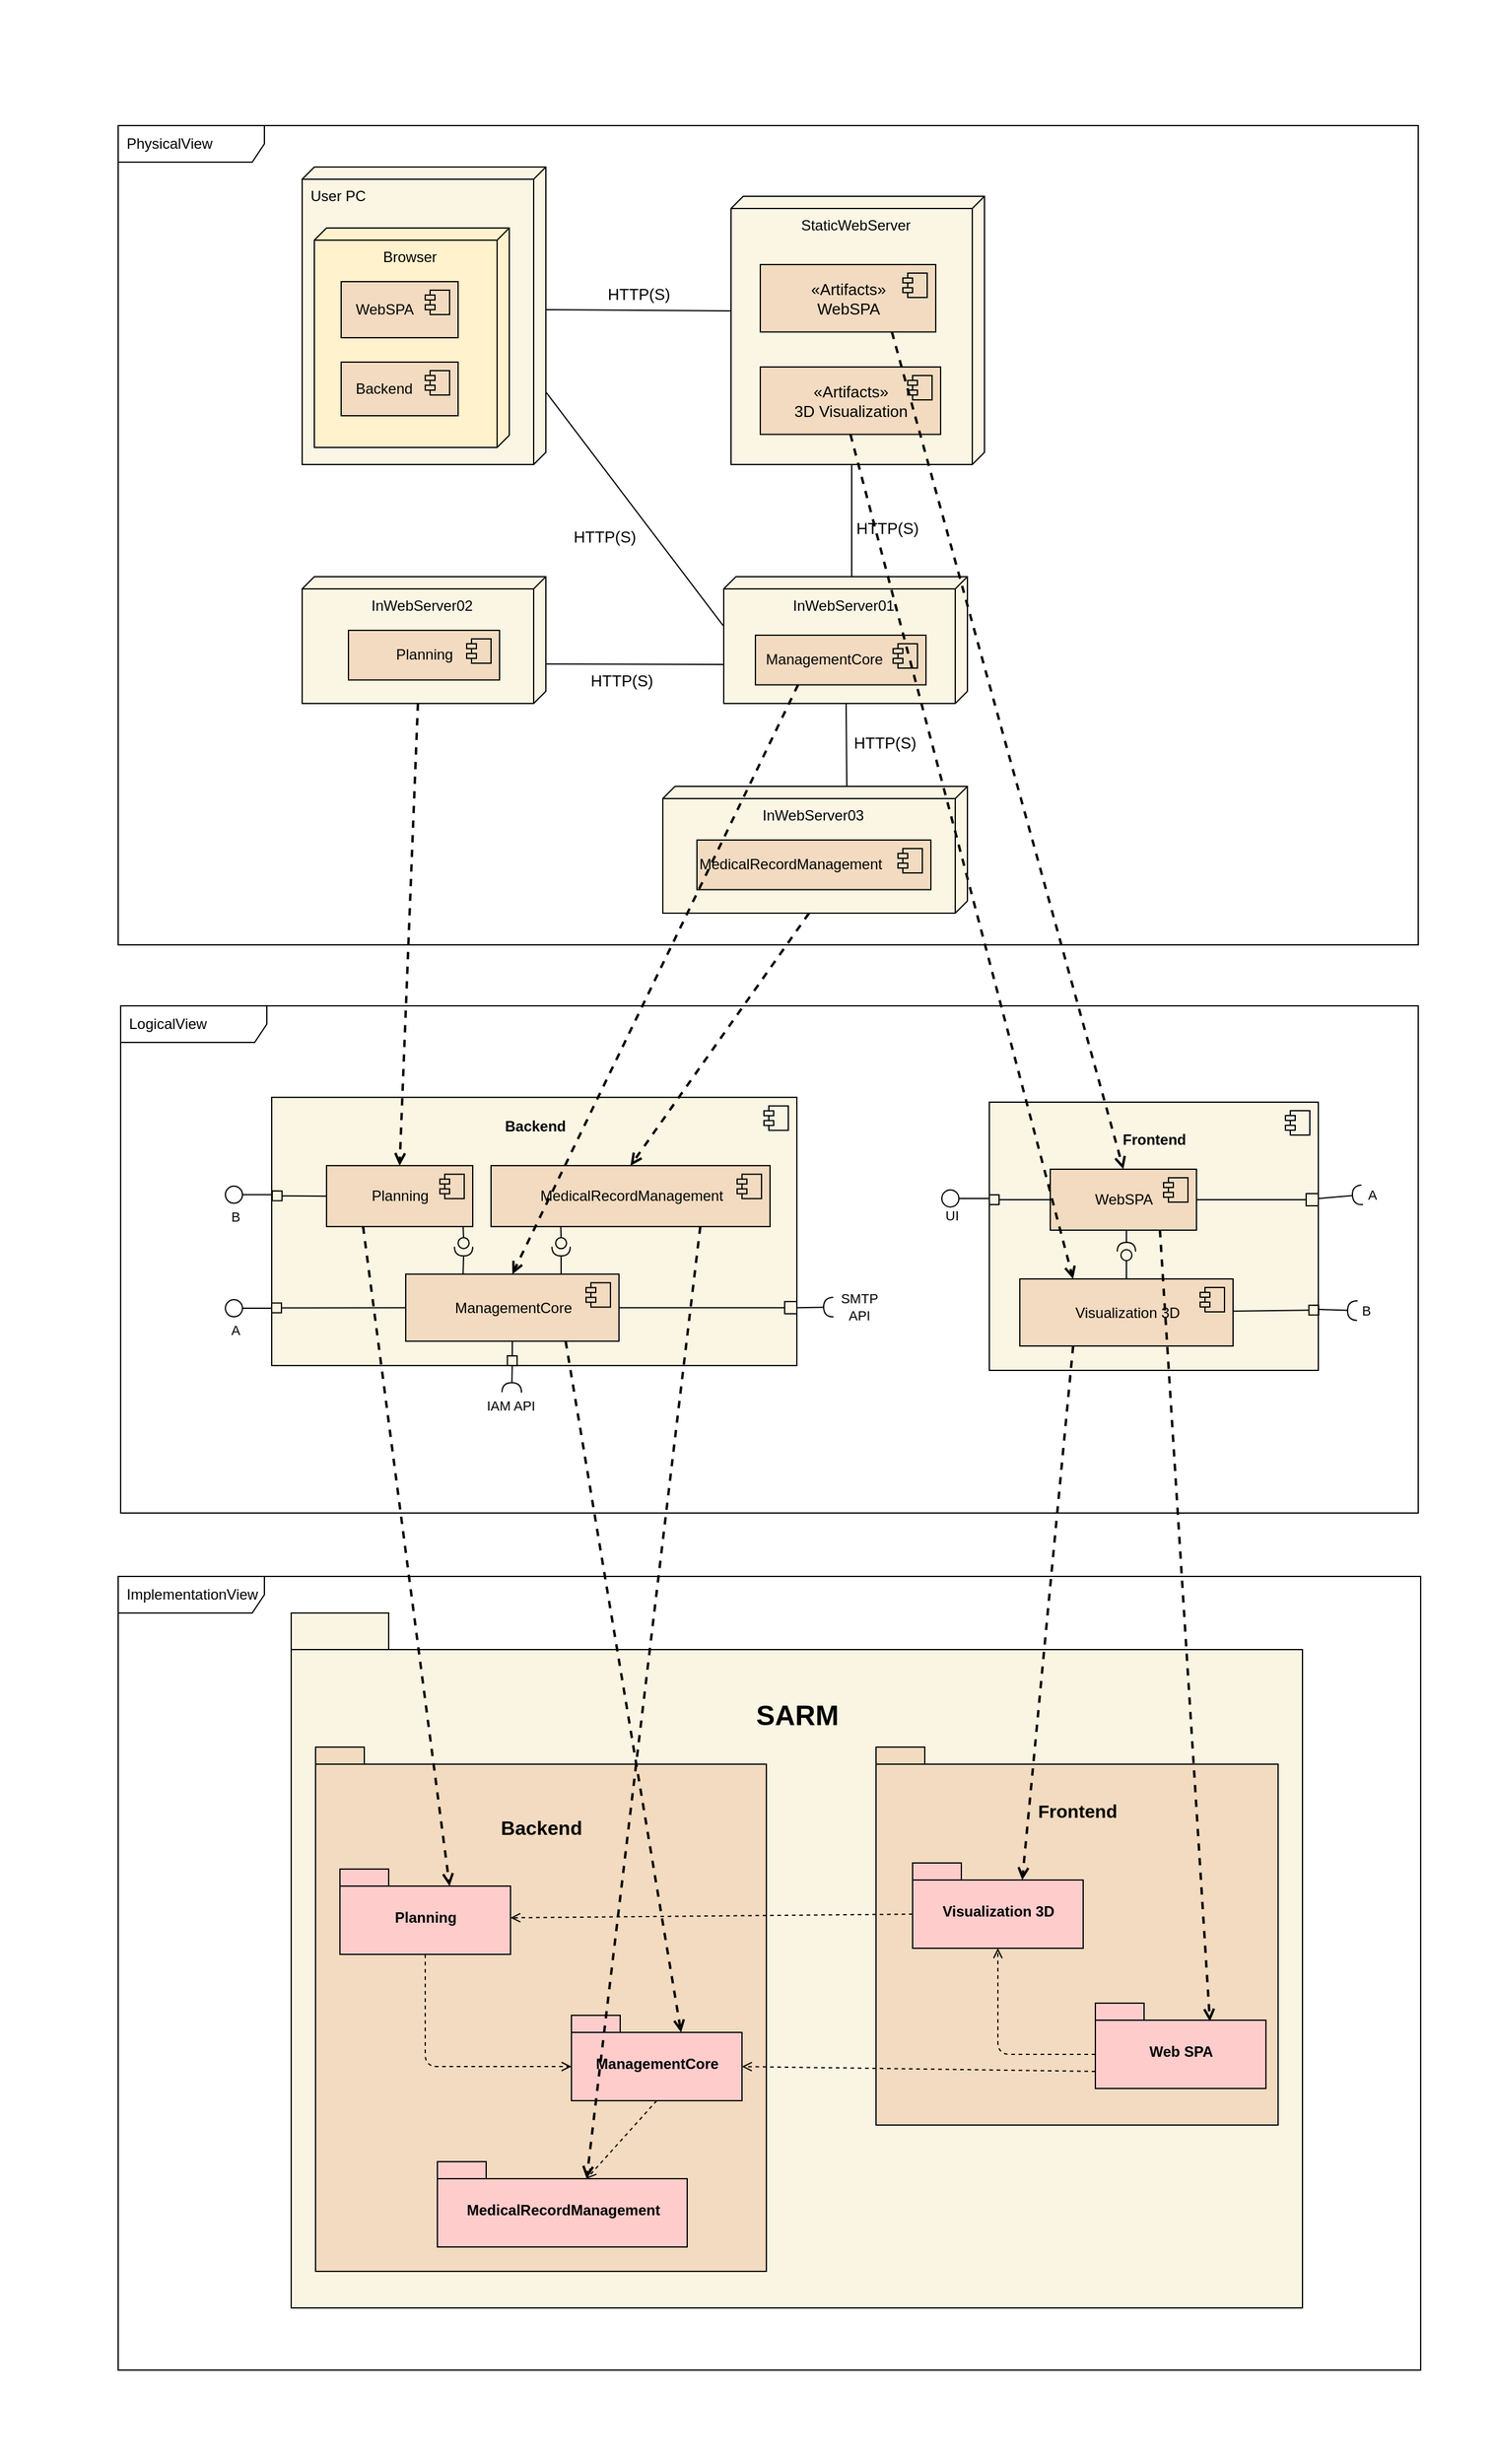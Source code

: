 <mxfile>
    <diagram id="2KhIsbDiPvBkP_OM17Oy" name="Page-1">
        <mxGraphModel dx="2930" dy="2095" grid="0" gridSize="4" guides="1" tooltips="1" connect="1" arrows="1" fold="1" page="0" pageScale="1" pageWidth="850" pageHeight="1100" background="#ffffff" math="0" shadow="0">
            <root>
                <mxCell id="0"/>
                <mxCell id="1" parent="0"/>
                <mxCell id="398" value="ImplementationView" style="shape=umlFrame;whiteSpace=wrap;html=1;width=120;height=30;boundedLbl=1;verticalAlign=middle;align=left;spacingLeft=5;fillColor=none;gradientColor=none;swimlaneFillColor=none;strokeColor=#000000;fontColor=#000000;labelBorderColor=none;" vertex="1" parent="1">
                    <mxGeometry x="1262" y="1487" width="1069" height="651" as="geometry"/>
                </mxCell>
                <mxCell id="311" value="PhysicalView" style="shape=umlFrame;whiteSpace=wrap;html=1;width=120;height=30;boundedLbl=1;verticalAlign=middle;align=left;spacingLeft=5;fillColor=none;gradientColor=none;swimlaneFillColor=none;strokeColor=#000000;fontColor=#000000;labelBorderColor=none;" vertex="1" parent="1">
                    <mxGeometry x="1262" y="297" width="1067" height="672" as="geometry"/>
                </mxCell>
                <mxCell id="168" value="" style="whiteSpace=wrap;html=1;labelBackgroundColor=none;labelBorderColor=default;strokeColor=none;fontColor=#000000;fillColor=none;" parent="1" vertex="1">
                    <mxGeometry x="1165" y="194" width="1226" height="2020" as="geometry"/>
                </mxCell>
                <mxCell id="312" value="LogicalView" style="shape=umlFrame;whiteSpace=wrap;html=1;width=120;height=30;boundedLbl=1;verticalAlign=middle;align=left;spacingLeft=5;fillColor=none;gradientColor=none;swimlaneFillColor=none;strokeColor=#000000;fontColor=#000000;labelBorderColor=none;" vertex="1" parent="1">
                    <mxGeometry x="1264" y="1019" width="1065" height="416" as="geometry"/>
                </mxCell>
                <mxCell id="282" style="edgeStyle=none;html=1;exitX=0.753;exitY=0.003;exitDx=0;exitDy=0;exitPerimeter=0;entryX=0.387;entryY=1.002;entryDx=0;entryDy=0;entryPerimeter=0;fontSize=13;fontColor=#000000;endArrow=none;endFill=0;strokeColor=#000000;" edge="1" parent="1" source="285" target="294">
                    <mxGeometry relative="1" as="geometry"/>
                </mxCell>
                <mxCell id="283" value="HTTP(S)" style="edgeLabel;html=1;align=center;verticalAlign=middle;resizable=0;points=[];fontSize=13;fontColor=#000000;labelBackgroundColor=none;rotation=0;" vertex="1" connectable="0" parent="282">
                    <mxGeometry x="0.117" relative="1" as="geometry">
                        <mxPoint x="-33" y="12" as="offset"/>
                    </mxGeometry>
                </mxCell>
                <mxCell id="284" value="HTTP(S)" style="edgeStyle=none;html=1;exitX=0;exitY=0;exitDx=117;exitDy=0;exitPerimeter=0;entryX=0.427;entryY=1.003;entryDx=0;entryDy=0;entryPerimeter=0;strokeColor=#000000;fontSize=13;fontColor=#000000;endArrow=none;endFill=0;labelBackgroundColor=none;" edge="1" parent="1" source="285" target="302">
                    <mxGeometry x="0.003" y="13" relative="1" as="geometry">
                        <mxPoint as="offset"/>
                    </mxGeometry>
                </mxCell>
                <mxCell id="285" value="User PC" style="verticalAlign=top;align=left;shape=cube;size=10;direction=south;fontStyle=0;html=1;boundedLbl=1;spacingLeft=5;fillColor=#FBF6E4;strokeColor=#000000;fontColor=#000000;" vertex="1" parent="1">
                    <mxGeometry x="1413" y="331" width="200" height="244" as="geometry"/>
                </mxCell>
                <mxCell id="286" value="Browser" style="verticalAlign=top;align=center;shape=cube;size=10;direction=south;html=1;boundedLbl=1;spacingLeft=5;fontColor=#000000;fillColor=#FFF2CC;strokeColor=#000000;" vertex="1" parent="285">
                    <mxGeometry width="160" height="180" relative="1" as="geometry">
                        <mxPoint x="10" y="50" as="offset"/>
                    </mxGeometry>
                </mxCell>
                <mxCell id="287" value="&amp;nbsp; &amp;nbsp;WebSPA" style="html=1;dropTarget=0;fillColor=#f2dbc0;strokeColor=#000000;fontColor=#000000;verticalAlign=middle;align=left;" vertex="1" parent="285">
                    <mxGeometry x="32" y="94" width="96" height="46" as="geometry"/>
                </mxCell>
                <mxCell id="288" value="" style="shape=module;jettyWidth=8;jettyHeight=4;fillColor=#f2dbc0;strokeColor=#000000;" vertex="1" parent="287">
                    <mxGeometry x="1" width="20" height="20" relative="1" as="geometry">
                        <mxPoint x="-27" y="7" as="offset"/>
                    </mxGeometry>
                </mxCell>
                <mxCell id="289" value="&amp;nbsp; &amp;nbsp;Backend" style="html=1;dropTarget=0;fillColor=#f2dbc0;strokeColor=#000000;fontColor=#000000;verticalAlign=middle;align=left;" vertex="1" parent="285">
                    <mxGeometry x="32" y="160" width="96" height="44" as="geometry"/>
                </mxCell>
                <mxCell id="290" value="" style="shape=module;jettyWidth=8;jettyHeight=4;fillColor=#f2dbc0;strokeColor=#000000;" vertex="1" parent="289">
                    <mxGeometry x="1" width="20" height="20" relative="1" as="geometry">
                        <mxPoint x="-27" y="7" as="offset"/>
                    </mxGeometry>
                </mxCell>
                <mxCell id="291" style="edgeStyle=none;html=1;exitX=0.692;exitY=0.999;exitDx=0;exitDy=0;exitPerimeter=0;entryX=0.689;entryY=0.003;entryDx=0;entryDy=0;entryPerimeter=0;labelBackgroundColor=none;strokeColor=#000000;fontSize=13;fontColor=#000000;endArrow=none;endFill=0;" edge="1" parent="1" source="294" target="297">
                    <mxGeometry relative="1" as="geometry"/>
                </mxCell>
                <mxCell id="292" value="HTTP(S)" style="edgeLabel;html=1;align=center;verticalAlign=middle;resizable=0;points=[];fontSize=13;fontColor=#000000;labelBackgroundColor=none;" vertex="1" connectable="0" parent="291">
                    <mxGeometry x="0.229" y="-2" relative="1" as="geometry">
                        <mxPoint x="6" y="15" as="offset"/>
                    </mxGeometry>
                </mxCell>
                <mxCell id="293" style="edgeStyle=none;html=1;strokeColor=#000000;endArrow=none;endFill=0;entryX=-0.002;entryY=0.396;entryDx=0;entryDy=0;entryPerimeter=0;" edge="1" parent="1" source="294" target="307">
                    <mxGeometry relative="1" as="geometry">
                        <mxPoint x="1859" y="835" as="targetPoint"/>
                    </mxGeometry>
                </mxCell>
                <mxCell id="294" value="InWebServer01" style="verticalAlign=top;align=center;shape=cube;size=10;direction=south;fontStyle=0;html=1;boundedLbl=1;spacingLeft=5;fillColor=#FBF6E4;strokeColor=#000000;fontColor=#000000;" vertex="1" parent="1">
                    <mxGeometry x="1759" y="667" width="200" height="104" as="geometry"/>
                </mxCell>
                <mxCell id="295" value="&amp;nbsp; ManagementCore" style="html=1;dropTarget=0;fillColor=#f2dbc0;strokeColor=#000000;fontColor=#000000;verticalAlign=middle;align=left;" vertex="1" parent="1">
                    <mxGeometry x="1785" y="715.003" width="140" height="40.721" as="geometry"/>
                </mxCell>
                <mxCell id="296" value="" style="shape=module;jettyWidth=8;jettyHeight=4;fillColor=#f2dbc0;strokeColor=#000000;" vertex="1" parent="295">
                    <mxGeometry x="1" width="20" height="20" relative="1" as="geometry">
                        <mxPoint x="-27" y="7" as="offset"/>
                    </mxGeometry>
                </mxCell>
                <mxCell id="297" value="InWebServer02" style="verticalAlign=top;align=center;shape=cube;size=10;direction=south;fontStyle=0;html=1;boundedLbl=1;spacingLeft=5;fillColor=#FBF6E4;strokeColor=#000000;fontColor=#000000;" vertex="1" parent="1">
                    <mxGeometry x="1413" y="667" width="200" height="104" as="geometry"/>
                </mxCell>
                <mxCell id="298" value="Planning" style="html=1;dropTarget=0;fillColor=#f2dbc0;strokeColor=#000000;fontColor=#000000;verticalAlign=middle;align=center;" vertex="1" parent="1">
                    <mxGeometry x="1451" y="711" width="124" height="40.72" as="geometry"/>
                </mxCell>
                <mxCell id="299" value="" style="shape=module;jettyWidth=8;jettyHeight=4;fillColor=#f2dbc0;strokeColor=#000000;" vertex="1" parent="298">
                    <mxGeometry x="1" width="20" height="20" relative="1" as="geometry">
                        <mxPoint x="-27" y="7" as="offset"/>
                    </mxGeometry>
                </mxCell>
                <mxCell id="300" style="edgeStyle=none;html=1;exitX=0;exitY=0;exitDx=220;exitDy=109.0;exitPerimeter=0;entryX=0;entryY=0;entryDx=0;entryDy=95;entryPerimeter=0;labelBackgroundColor=none;strokeColor=#000000;fontSize=13;fontColor=#000000;endArrow=none;endFill=0;" edge="1" parent="1" source="302" target="294">
                    <mxGeometry relative="1" as="geometry"/>
                </mxCell>
                <mxCell id="301" value="HTTP(S)" style="edgeLabel;html=1;align=center;verticalAlign=middle;resizable=0;points=[];fontSize=13;fontColor=#000000;labelBackgroundColor=none;" vertex="1" connectable="0" parent="300">
                    <mxGeometry x="0.274" relative="1" as="geometry">
                        <mxPoint x="29" y="-7" as="offset"/>
                    </mxGeometry>
                </mxCell>
                <mxCell id="302" value="StaticWebServer" style="verticalAlign=top;align=center;shape=cube;size=10;direction=south;fontStyle=0;html=1;boundedLbl=1;spacingLeft=5;fillColor=#FBF6E4;strokeColor=#000000;fontColor=#000000;" vertex="1" parent="1">
                    <mxGeometry x="1765" y="355" width="208" height="220" as="geometry"/>
                </mxCell>
                <mxCell id="303" value="«Artifacts»&lt;br style=&quot;font-size: 13px;&quot;&gt;&lt;div style=&quot;font-size: 13px;&quot;&gt;&lt;span style=&quot;background-color: initial; font-size: 13px;&quot;&gt;WebSPA&lt;/span&gt;&lt;/div&gt;" style="html=1;dropTarget=0;fillColor=#f2dbc0;strokeColor=#000000;fontColor=#000000;verticalAlign=middle;align=center;fontSize=13;" vertex="1" parent="1">
                    <mxGeometry x="1789" y="411" width="144" height="55.28" as="geometry"/>
                </mxCell>
                <mxCell id="304" value="" style="shape=module;jettyWidth=8;jettyHeight=4;fillColor=#f2dbc0;strokeColor=#000000;" vertex="1" parent="303">
                    <mxGeometry x="1" width="20" height="20" relative="1" as="geometry">
                        <mxPoint x="-27" y="7" as="offset"/>
                    </mxGeometry>
                </mxCell>
                <mxCell id="305" value="«Artifacts»&lt;br style=&quot;font-size: 13px;&quot;&gt;&lt;div style=&quot;font-size: 13px;&quot;&gt;3D Visualization&lt;/div&gt;" style="html=1;dropTarget=0;fillColor=#f2dbc0;strokeColor=#000000;fontColor=#000000;verticalAlign=middle;align=center;fontSize=13;" vertex="1" parent="1">
                    <mxGeometry x="1789" y="495" width="148" height="55.28" as="geometry"/>
                </mxCell>
                <mxCell id="306" value="" style="shape=module;jettyWidth=8;jettyHeight=4;fillColor=#f2dbc0;strokeColor=#000000;" vertex="1" parent="305">
                    <mxGeometry x="1" width="20" height="20" relative="1" as="geometry">
                        <mxPoint x="-27" y="7" as="offset"/>
                    </mxGeometry>
                </mxCell>
                <mxCell id="307" value="InWebServer03&lt;br&gt;" style="verticalAlign=top;align=center;shape=cube;size=10;direction=south;fontStyle=0;html=1;boundedLbl=1;spacingLeft=5;fillColor=#FBF6E4;strokeColor=#000000;fontColor=#000000;" vertex="1" parent="1">
                    <mxGeometry x="1709" y="839" width="250" height="104" as="geometry"/>
                </mxCell>
                <mxCell id="308" value="MedicalRecordManagement" style="html=1;dropTarget=0;fillColor=#f2dbc0;strokeColor=#000000;fontColor=#000000;verticalAlign=middle;align=left;" vertex="1" parent="1">
                    <mxGeometry x="1737" y="883" width="192" height="40.72" as="geometry"/>
                </mxCell>
                <mxCell id="309" value="" style="shape=module;jettyWidth=8;jettyHeight=4;fillColor=#f2dbc0;strokeColor=#000000;" vertex="1" parent="308">
                    <mxGeometry x="1" width="20" height="20" relative="1" as="geometry">
                        <mxPoint x="-27" y="7" as="offset"/>
                    </mxGeometry>
                </mxCell>
                <mxCell id="310" value="HTTP(S)" style="edgeLabel;html=1;align=center;verticalAlign=middle;resizable=0;points=[];fontSize=13;fontColor=#000000;labelBackgroundColor=none;" vertex="1" connectable="0" parent="1">
                    <mxGeometry x="1709.004" y="755.727" as="geometry">
                        <mxPoint x="182" y="47" as="offset"/>
                    </mxGeometry>
                </mxCell>
                <mxCell id="335" style="edgeStyle=none;html=1;strokeColor=#000000;fontColor=#000000;endArrow=circle;endFill=0;" edge="1" parent="1">
                    <mxGeometry relative="1" as="geometry">
                        <mxPoint x="1937" y="1177" as="targetPoint"/>
                        <mxPoint x="1977" y="1177" as="sourcePoint"/>
                    </mxGeometry>
                </mxCell>
                <mxCell id="336" value="UI" style="edgeLabel;html=1;align=center;verticalAlign=middle;resizable=0;points=[];fontColor=#000000;labelBackgroundColor=none;" vertex="1" connectable="0" parent="335">
                    <mxGeometry x="0.414" y="-5" relative="1" as="geometry">
                        <mxPoint x="-3" y="19" as="offset"/>
                    </mxGeometry>
                </mxCell>
                <mxCell id="337" style="edgeStyle=none;html=1;strokeColor=#000000;fontColor=#000000;endArrow=halfCircle;endFill=0;exitX=1.038;exitY=0.404;exitDx=0;exitDy=0;exitPerimeter=0;" edge="1" parent="1" source="354">
                    <mxGeometry relative="1" as="geometry">
                        <mxPoint x="2283" y="1174" as="targetPoint"/>
                        <mxPoint x="2249" y="1217" as="sourcePoint"/>
                    </mxGeometry>
                </mxCell>
                <mxCell id="338" value="A" style="edgeLabel;html=1;align=center;verticalAlign=middle;resizable=0;points=[];fontColor=#000000;labelBackgroundColor=none;" vertex="1" connectable="0" parent="337">
                    <mxGeometry x="0.866" y="7" relative="1" as="geometry">
                        <mxPoint x="11" y="7" as="offset"/>
                    </mxGeometry>
                </mxCell>
                <mxCell id="339" style="edgeStyle=none;html=1;exitX=0.5;exitY=1;exitDx=0;exitDy=0;entryX=0.5;entryY=1;entryDx=0;entryDy=0;strokeColor=#000000;endArrow=box;endFill=0;" edge="1" parent="1" source="342" target="346">
                    <mxGeometry relative="1" as="geometry"/>
                </mxCell>
                <mxCell id="340" style="edgeStyle=none;html=1;strokeColor=#000000;endArrow=halfCircle;endFill=0;" edge="1" parent="1">
                    <mxGeometry relative="1" as="geometry">
                        <mxPoint x="2247" y="1268" as="sourcePoint"/>
                        <mxPoint x="2279" y="1269" as="targetPoint"/>
                    </mxGeometry>
                </mxCell>
                <mxCell id="341" value="B" style="edgeLabel;html=1;align=center;verticalAlign=middle;resizable=0;points=[];labelBackgroundColor=none;fontColor=#000000;" vertex="1" connectable="0" parent="340">
                    <mxGeometry x="0.398" y="2" relative="1" as="geometry">
                        <mxPoint x="16" y="2" as="offset"/>
                    </mxGeometry>
                </mxCell>
                <mxCell id="342" value="&lt;br&gt;&lt;b&gt;Frontend&lt;br&gt;&lt;br&gt;&lt;br&gt;&lt;br&gt;&lt;br&gt;&lt;br&gt;&lt;br&gt;&lt;br&gt;&lt;br&gt;&lt;br&gt;&lt;br&gt;&lt;br&gt;&lt;br&gt;&lt;/b&gt;" style="html=1;dropTarget=0;fillColor=#fbf6e4;strokeColor=#000000;fontColor=#000000;" vertex="1" parent="1">
                    <mxGeometry x="1977" y="1098" width="270" height="220" as="geometry"/>
                </mxCell>
                <mxCell id="343" value="" style="shape=module;jettyWidth=8;jettyHeight=4;fillColor=#fbf6e4;strokeColor=#000000;" vertex="1" parent="342">
                    <mxGeometry x="1" width="20" height="20" relative="1" as="geometry">
                        <mxPoint x="-27" y="7" as="offset"/>
                    </mxGeometry>
                </mxCell>
                <mxCell id="344" style="edgeStyle=none;html=1;exitX=0;exitY=0.5;exitDx=0;exitDy=0;strokeColor=#000000;endArrow=box;endFill=0;" edge="1" parent="1" source="349">
                    <mxGeometry relative="1" as="geometry">
                        <mxPoint x="1977" y="1178" as="targetPoint"/>
                    </mxGeometry>
                </mxCell>
                <mxCell id="345" style="edgeStyle=none;html=1;entryX=1.001;entryY=0.775;entryDx=0;entryDy=0;entryPerimeter=0;endArrow=box;endFill=0;strokeColor=#000000;" edge="1" parent="1" source="346" target="342">
                    <mxGeometry relative="1" as="geometry"/>
                </mxCell>
                <mxCell id="346" value="Visualization 3D" style="html=1;dropTarget=0;fillColor=#f2dbc0;strokeColor=#000000;fontColor=#000000;" vertex="1" parent="1">
                    <mxGeometry x="2002" y="1243" width="175" height="55" as="geometry"/>
                </mxCell>
                <mxCell id="347" value="" style="shape=module;jettyWidth=8;jettyHeight=4;fillColor=#f2dbc0;strokeColor=#000000;" vertex="1" parent="346">
                    <mxGeometry x="1" width="20" height="20" relative="1" as="geometry">
                        <mxPoint x="-27" y="7" as="offset"/>
                    </mxGeometry>
                </mxCell>
                <mxCell id="348" style="edgeStyle=none;html=1;exitX=1;exitY=0.5;exitDx=0;exitDy=0;entryX=0;entryY=0.5;entryDx=0;entryDy=0;strokeColor=#000000;endArrow=none;endFill=0;" edge="1" parent="1" source="349" target="354">
                    <mxGeometry relative="1" as="geometry">
                        <Array as="points"/>
                    </mxGeometry>
                </mxCell>
                <mxCell id="349" value="WebSPA" style="html=1;dropTarget=0;fillColor=#f2dbc0;strokeColor=#000000;fontColor=#000000;" vertex="1" parent="1">
                    <mxGeometry x="2027" y="1153" width="120" height="50" as="geometry"/>
                </mxCell>
                <mxCell id="350" value="" style="shape=module;jettyWidth=8;jettyHeight=4;fillColor=#f2dbc0;strokeColor=#000000;" vertex="1" parent="349">
                    <mxGeometry x="1" width="20" height="20" relative="1" as="geometry">
                        <mxPoint x="-27" y="7" as="offset"/>
                    </mxGeometry>
                </mxCell>
                <mxCell id="351" style="edgeStyle=none;html=1;exitX=1;exitY=0.5;exitDx=0;exitDy=0;exitPerimeter=0;strokeColor=#000000;endArrow=none;endFill=0;entryX=0.521;entryY=0.998;entryDx=0;entryDy=0;entryPerimeter=0;" edge="1" parent="1" source="353" target="349">
                    <mxGeometry relative="1" as="geometry"/>
                </mxCell>
                <mxCell id="352" style="edgeStyle=none;html=1;exitX=0;exitY=0.5;exitDx=0;exitDy=0;exitPerimeter=0;entryX=0.5;entryY=0;entryDx=0;entryDy=0;strokeColor=#000000;endArrow=none;endFill=0;" edge="1" parent="1" source="353" target="346">
                    <mxGeometry relative="1" as="geometry"/>
                </mxCell>
                <mxCell id="353" value="" style="shape=providedRequiredInterface;html=1;verticalLabelPosition=bottom;sketch=0;fillColor=none;strokeColor=#000000;direction=north;" vertex="1" parent="1">
                    <mxGeometry x="2082" y="1213" width="15" height="15" as="geometry"/>
                </mxCell>
                <mxCell id="354" value="" style="fontStyle=0;labelPosition=right;verticalLabelPosition=middle;align=left;verticalAlign=middle;spacingLeft=2;strokeColor=#000000;fillColor=none;" vertex="1" parent="1">
                    <mxGeometry x="2237" y="1173" width="10" height="10" as="geometry"/>
                </mxCell>
                <mxCell id="357" style="edgeStyle=none;html=1;strokeColor=#000000;fontColor=#000000;endArrow=circle;endFill=0;exitX=0;exitY=0.786;exitDx=0;exitDy=0;exitPerimeter=0;" edge="1" parent="1" source="364">
                    <mxGeometry relative="1" as="geometry">
                        <mxPoint x="1349" y="1267.07" as="targetPoint"/>
                        <mxPoint x="1113" y="1159.07" as="sourcePoint"/>
                    </mxGeometry>
                </mxCell>
                <mxCell id="358" value="A" style="edgeLabel;html=1;align=center;verticalAlign=middle;resizable=0;points=[];fontColor=#000000;labelBackgroundColor=none;" vertex="1" connectable="0" parent="357">
                    <mxGeometry x="0.414" y="-5" relative="1" as="geometry">
                        <mxPoint x="-3" y="23" as="offset"/>
                    </mxGeometry>
                </mxCell>
                <mxCell id="359" style="edgeStyle=none;html=1;strokeColor=#000000;fontColor=#000000;endArrow=halfCircle;endFill=0;exitX=0.458;exitY=0.999;exitDx=0;exitDy=0;exitPerimeter=0;" edge="1" parent="1" source="364">
                    <mxGeometry relative="1" as="geometry">
                        <mxPoint x="1585" y="1336.07" as="targetPoint"/>
                        <mxPoint x="1513" y="1314.07" as="sourcePoint"/>
                    </mxGeometry>
                </mxCell>
                <mxCell id="360" value="IAM API" style="edgeLabel;html=1;align=center;verticalAlign=middle;resizable=0;points=[];fontColor=#000000;labelBackgroundColor=none;" vertex="1" connectable="0" parent="359">
                    <mxGeometry x="0.773" y="5" relative="1" as="geometry">
                        <mxPoint x="-6" y="13" as="offset"/>
                    </mxGeometry>
                </mxCell>
                <mxCell id="361" style="edgeStyle=none;html=1;strokeColor=#000000;fontColor=#000000;endArrow=halfCircle;endFill=0;exitX=1;exitY=0.5;exitDx=0;exitDy=0;" edge="1" parent="1" source="377">
                    <mxGeometry relative="1" as="geometry">
                        <mxPoint x="1849" y="1266.07" as="targetPoint"/>
                        <mxPoint x="1861" y="1266.07" as="sourcePoint"/>
                    </mxGeometry>
                </mxCell>
                <mxCell id="362" value="SMTP &lt;br&gt;API" style="edgeLabel;html=1;align=center;verticalAlign=middle;resizable=0;points=[];fontColor=#000000;labelBackgroundColor=none;" vertex="1" connectable="0" parent="361">
                    <mxGeometry x="0.866" y="7" relative="1" as="geometry">
                        <mxPoint x="23" y="7" as="offset"/>
                    </mxGeometry>
                </mxCell>
                <mxCell id="363" style="edgeStyle=none;html=1;exitX=0.5;exitY=1;exitDx=0;exitDy=0;entryX=0.5;entryY=1;entryDx=0;entryDy=0;strokeColor=#000000;endArrow=box;endFill=0;" edge="1" parent="1" source="364" target="369">
                    <mxGeometry relative="1" as="geometry"/>
                </mxCell>
                <mxCell id="364" value="&lt;br&gt;&lt;b&gt;Backend&lt;br&gt;&lt;br&gt;&lt;br&gt;&lt;br&gt;&lt;br&gt;&lt;br&gt;&lt;br&gt;&lt;br&gt;&lt;br&gt;&lt;br&gt;&lt;br&gt;&lt;br&gt;&lt;br&gt;&lt;br&gt;&lt;/b&gt;" style="html=1;dropTarget=0;fillColor=#fbf6e4;strokeColor=#000000;fontColor=#000000;" vertex="1" parent="1">
                    <mxGeometry x="1388" y="1094.07" width="431" height="220" as="geometry"/>
                </mxCell>
                <mxCell id="365" value="" style="shape=module;jettyWidth=8;jettyHeight=4;fillColor=#fbf6e4;strokeColor=#000000;" vertex="1" parent="364">
                    <mxGeometry x="1" width="20" height="20" relative="1" as="geometry">
                        <mxPoint x="-27" y="7" as="offset"/>
                    </mxGeometry>
                </mxCell>
                <mxCell id="366" style="edgeStyle=none;html=1;exitX=0;exitY=0.5;exitDx=0;exitDy=0;entryX=0;entryY=0.785;entryDx=0;entryDy=0;entryPerimeter=0;strokeColor=#000000;endArrow=box;endFill=0;" edge="1" parent="1" source="369" target="364">
                    <mxGeometry relative="1" as="geometry"/>
                </mxCell>
                <mxCell id="367" style="edgeStyle=none;html=1;exitX=0.5;exitY=1;exitDx=0;exitDy=0;strokeColor=#000000;endArrow=box;endFill=0;entryX=0.458;entryY=1;entryDx=0;entryDy=0;entryPerimeter=0;" edge="1" parent="1" source="369" target="364">
                    <mxGeometry relative="1" as="geometry">
                        <mxPoint x="1585" y="1314.07" as="targetPoint"/>
                    </mxGeometry>
                </mxCell>
                <mxCell id="368" style="edgeStyle=none;html=1;exitX=1;exitY=0.5;exitDx=0;exitDy=0;entryX=0;entryY=0.5;entryDx=0;entryDy=0;endArrow=none;endFill=0;strokeColor=#000000;" edge="1" parent="1" source="369" target="377">
                    <mxGeometry relative="1" as="geometry"/>
                </mxCell>
                <mxCell id="369" value="ManagementCore" style="html=1;dropTarget=0;fillColor=#f2dbc0;strokeColor=#000000;fontColor=#000000;" vertex="1" parent="1">
                    <mxGeometry x="1498" y="1239.07" width="175" height="55" as="geometry"/>
                </mxCell>
                <mxCell id="370" value="" style="shape=module;jettyWidth=8;jettyHeight=4;fillColor=#f2dbc0;strokeColor=#000000;" vertex="1" parent="369">
                    <mxGeometry x="1" width="20" height="20" relative="1" as="geometry">
                        <mxPoint x="-27" y="7" as="offset"/>
                    </mxGeometry>
                </mxCell>
                <mxCell id="371" style="edgeStyle=none;html=1;exitX=0;exitY=0.5;exitDx=0;exitDy=0;entryX=0.001;entryY=0.367;entryDx=0;entryDy=0;entryPerimeter=0;strokeColor=#000000;endArrow=box;endFill=0;" edge="1" parent="1" source="372" target="364">
                    <mxGeometry relative="1" as="geometry"/>
                </mxCell>
                <mxCell id="372" value="Planning" style="html=1;dropTarget=0;fillColor=#f2dbc0;strokeColor=#000000;fontColor=#000000;" vertex="1" parent="1">
                    <mxGeometry x="1433" y="1150.07" width="120" height="50" as="geometry"/>
                </mxCell>
                <mxCell id="373" value="" style="shape=module;jettyWidth=8;jettyHeight=4;fillColor=#f2dbc0;strokeColor=#000000;" vertex="1" parent="372">
                    <mxGeometry x="1" width="20" height="20" relative="1" as="geometry">
                        <mxPoint x="-27" y="7" as="offset"/>
                    </mxGeometry>
                </mxCell>
                <mxCell id="374" style="edgeStyle=none;html=1;exitX=1;exitY=0.5;exitDx=0;exitDy=0;exitPerimeter=0;strokeColor=#000000;endArrow=none;endFill=0;entryX=0.269;entryY=-0.002;entryDx=0;entryDy=0;entryPerimeter=0;" edge="1" parent="1" source="376" target="369">
                    <mxGeometry relative="1" as="geometry"/>
                </mxCell>
                <mxCell id="375" style="edgeStyle=none;html=1;exitX=0;exitY=0.5;exitDx=0;exitDy=0;exitPerimeter=0;strokeColor=#000000;endArrow=none;endFill=0;entryX=0.934;entryY=0.997;entryDx=0;entryDy=0;entryPerimeter=0;" edge="1" parent="1" source="376" target="372">
                    <mxGeometry relative="1" as="geometry"/>
                </mxCell>
                <mxCell id="376" value="" style="shape=providedRequiredInterface;html=1;verticalLabelPosition=bottom;sketch=0;fillColor=none;strokeColor=#000000;direction=south;" vertex="1" parent="1">
                    <mxGeometry x="1538" y="1209.07" width="15" height="15" as="geometry"/>
                </mxCell>
                <mxCell id="377" value="" style="fontStyle=0;labelPosition=right;verticalLabelPosition=middle;align=left;verticalAlign=middle;spacingLeft=2;strokeColor=#000000;fillColor=none;" vertex="1" parent="1">
                    <mxGeometry x="1809" y="1261.57" width="10" height="10" as="geometry"/>
                </mxCell>
                <mxCell id="378" style="edgeStyle=none;html=1;strokeColor=#000000;fontColor=#000000;endArrow=circle;endFill=0;exitX=0;exitY=0.786;exitDx=0;exitDy=0;exitPerimeter=0;" edge="1" parent="1">
                    <mxGeometry relative="1" as="geometry">
                        <mxPoint x="1349" y="1173.94" as="targetPoint"/>
                        <mxPoint x="1388" y="1173.86" as="sourcePoint"/>
                    </mxGeometry>
                </mxCell>
                <mxCell id="379" value="B" style="edgeLabel;html=1;align=center;verticalAlign=middle;resizable=0;points=[];fontColor=#000000;labelBackgroundColor=none;" vertex="1" connectable="0" parent="378">
                    <mxGeometry x="0.414" y="-5" relative="1" as="geometry">
                        <mxPoint x="-3" y="23" as="offset"/>
                    </mxGeometry>
                </mxCell>
                <mxCell id="380" value="MedicalRecordManagement" style="html=1;dropTarget=0;fillColor=#f2dbc0;strokeColor=#000000;fontColor=#000000;" vertex="1" parent="1">
                    <mxGeometry x="1568" y="1150.07" width="229" height="50" as="geometry"/>
                </mxCell>
                <mxCell id="381" value="" style="shape=module;jettyWidth=8;jettyHeight=4;fillColor=#f2dbc0;strokeColor=#000000;" vertex="1" parent="380">
                    <mxGeometry x="1" width="20" height="20" relative="1" as="geometry">
                        <mxPoint x="-27" y="7" as="offset"/>
                    </mxGeometry>
                </mxCell>
                <mxCell id="382" style="edgeStyle=none;html=1;exitX=1;exitY=0.5;exitDx=0;exitDy=0;exitPerimeter=0;strokeColor=#000000;endArrow=none;endFill=0;" edge="1" parent="1" source="384">
                    <mxGeometry relative="1" as="geometry">
                        <mxPoint x="1625.5" y="1239.17" as="targetPoint"/>
                    </mxGeometry>
                </mxCell>
                <mxCell id="383" style="edgeStyle=none;html=1;exitX=0;exitY=0.5;exitDx=0;exitDy=0;exitPerimeter=0;strokeColor=#000000;endArrow=none;endFill=0;entryX=0.25;entryY=1;entryDx=0;entryDy=0;" edge="1" parent="1" source="384" target="380">
                    <mxGeometry relative="1" as="geometry">
                        <mxPoint x="1575.52" y="1200.07" as="targetPoint"/>
                    </mxGeometry>
                </mxCell>
                <mxCell id="384" value="" style="shape=providedRequiredInterface;html=1;verticalLabelPosition=bottom;sketch=0;fillColor=none;strokeColor=#000000;direction=south;" vertex="1" parent="1">
                    <mxGeometry x="1618" y="1209.17" width="15" height="15" as="geometry"/>
                </mxCell>
                <mxCell id="385" value="&lt;br&gt;&lt;br&gt;&lt;font style=&quot;font-size: 23px;&quot;&gt;SARM&lt;/font&gt;&lt;br&gt;&lt;br&gt;&lt;br&gt;&lt;br&gt;&lt;br&gt;&lt;br&gt;&lt;br&gt;&lt;br&gt;&lt;br&gt;&lt;br&gt;&lt;br&gt;&lt;br&gt;&lt;br&gt;&lt;br&gt;&lt;br&gt;&lt;br&gt;&lt;br&gt;&lt;br&gt;&lt;br&gt;&lt;br&gt;&lt;br&gt;&lt;br&gt;&lt;br&gt;&lt;br&gt;&lt;br&gt;&lt;br&gt;&lt;br&gt;&lt;br&gt;&lt;br&gt;&lt;br&gt;&lt;br&gt;&lt;br&gt;&lt;br&gt;" style="shape=folder;fontStyle=1;tabWidth=80;tabHeight=30;tabPosition=left;html=1;boundedLbl=1;strokeColor=#000000;fillColor=#faf5e3;fontColor=#000000;" vertex="1" parent="1">
                    <mxGeometry x="1404" y="1517" width="830" height="570" as="geometry"/>
                </mxCell>
                <mxCell id="386" value="&lt;font style=&quot;font-size: 16px;&quot;&gt;Backend&lt;br&gt;&lt;br&gt;&lt;br&gt;&lt;br&gt;&lt;br&gt;&lt;br&gt;&lt;br&gt;&lt;br&gt;&lt;br&gt;&lt;br&gt;&lt;br&gt;&lt;br&gt;&lt;br&gt;&lt;br&gt;&lt;br&gt;&lt;br&gt;&lt;br&gt;&lt;/font&gt;" style="shape=folder;fontStyle=1;spacingTop=10;tabWidth=40;tabHeight=14;tabPosition=left;html=1;fillColor=#F2DBC0;fontColor=#000000;strokeColor=#000000;" vertex="1" parent="1">
                    <mxGeometry x="1424" y="1627" width="370" height="430" as="geometry"/>
                </mxCell>
                <mxCell id="387" value="&lt;font style=&quot;font-size: 15px;&quot;&gt;Frontend&lt;br&gt;&lt;br&gt;&lt;br&gt;&lt;br&gt;&lt;br&gt;&lt;br&gt;&lt;br&gt;&lt;br&gt;&lt;br&gt;&lt;br&gt;&lt;br&gt;&lt;br&gt;&lt;br&gt;&lt;/font&gt;" style="shape=folder;fontStyle=1;spacingTop=10;tabWidth=40;tabHeight=14;tabPosition=left;html=1;fillColor=#F2DBC0;fontColor=#000000;strokeColor=#000000;" vertex="1" parent="1">
                    <mxGeometry x="1884" y="1627" width="330" height="310" as="geometry"/>
                </mxCell>
                <mxCell id="388" style="edgeStyle=none;html=1;exitX=0.5;exitY=1;exitDx=0;exitDy=0;exitPerimeter=0;entryX=0;entryY=0;entryDx=0;entryDy=42;entryPerimeter=0;dashed=1;strokeColor=#000000;strokeWidth=1;endArrow=open;endFill=0;" edge="1" parent="1" source="389" target="391">
                    <mxGeometry relative="1" as="geometry">
                        <Array as="points">
                            <mxPoint x="1514" y="1889"/>
                        </Array>
                    </mxGeometry>
                </mxCell>
                <mxCell id="389" value="Planning" style="shape=folder;fontStyle=1;spacingTop=10;tabWidth=40;tabHeight=14;tabPosition=left;html=1;fillColor=#FFCCCC;fontColor=#000000;strokeColor=#000000;" vertex="1" parent="1">
                    <mxGeometry x="1444" y="1727" width="140" height="70" as="geometry"/>
                </mxCell>
                <mxCell id="390" style="edgeStyle=none;html=1;exitX=0.5;exitY=1;exitDx=0;exitDy=0;exitPerimeter=0;entryX=0;entryY=0;entryDx=122.5;entryDy=14;entryPerimeter=0;dashed=1;strokeColor=#000000;endArrow=open;endFill=0;" edge="1" parent="1" source="391" target="397">
                    <mxGeometry relative="1" as="geometry"/>
                </mxCell>
                <mxCell id="391" value="ManagementCore" style="shape=folder;fontStyle=1;spacingTop=10;tabWidth=40;tabHeight=14;tabPosition=left;html=1;fillColor=#FFCCCC;fontColor=#000000;strokeColor=#000000;" vertex="1" parent="1">
                    <mxGeometry x="1634" y="1847" width="140" height="70" as="geometry"/>
                </mxCell>
                <mxCell id="392" style="edgeStyle=none;html=1;exitX=0;exitY=0;exitDx=0;exitDy=42;exitPerimeter=0;entryX=0.5;entryY=1;entryDx=0;entryDy=0;entryPerimeter=0;dashed=1;strokeColor=#000000;fontColor=#000000;endArrow=open;endFill=0;" edge="1" parent="1" source="394" target="395">
                    <mxGeometry relative="1" as="geometry">
                        <Array as="points">
                            <mxPoint x="1984" y="1879"/>
                        </Array>
                    </mxGeometry>
                </mxCell>
                <mxCell id="393" style="edgeStyle=none;html=1;exitX=0;exitY=0;exitDx=0;exitDy=56;exitPerimeter=0;entryX=0;entryY=0;entryDx=140;entryDy=42;entryPerimeter=0;strokeColor=#000000;dashed=1;strokeWidth=1;endArrow=open;endFill=0;" edge="1" parent="1" source="394" target="391">
                    <mxGeometry relative="1" as="geometry"/>
                </mxCell>
                <mxCell id="394" value="Web SPA" style="shape=folder;fontStyle=1;spacingTop=10;tabWidth=40;tabHeight=14;tabPosition=left;html=1;fillColor=#FFCCCC;fontColor=#000000;strokeColor=#000000;" vertex="1" parent="1">
                    <mxGeometry x="2064" y="1837" width="140" height="70" as="geometry"/>
                </mxCell>
                <mxCell id="395" value="Visualization 3D" style="shape=folder;fontStyle=1;spacingTop=10;tabWidth=40;tabHeight=14;tabPosition=left;html=1;fillColor=#FFCCCC;fontColor=#000000;strokeColor=#000000;" vertex="1" parent="1">
                    <mxGeometry x="1914" y="1722" width="140" height="70" as="geometry"/>
                </mxCell>
                <mxCell id="396" style="edgeStyle=none;html=1;dashed=1;strokeColor=#000000;fontColor=#000000;endArrow=open;endFill=0;exitX=0;exitY=0;exitDx=0;exitDy=42;exitPerimeter=0;" edge="1" parent="1" source="395">
                    <mxGeometry relative="1" as="geometry">
                        <mxPoint x="1914" y="1777" as="sourcePoint"/>
                        <mxPoint x="1584" y="1767" as="targetPoint"/>
                    </mxGeometry>
                </mxCell>
                <mxCell id="397" value="MedicalRecordManagement" style="shape=folder;fontStyle=1;spacingTop=10;tabWidth=40;tabHeight=14;tabPosition=left;html=1;fillColor=#FFCCCC;fontColor=#000000;strokeColor=#000000;" vertex="1" parent="1">
                    <mxGeometry x="1524" y="1967" width="205" height="70" as="geometry"/>
                </mxCell>
                <mxCell id="399" style="edgeStyle=none;html=1;exitX=0;exitY=0;exitDx=104;exitDy=105;exitPerimeter=0;entryX=0.5;entryY=0;entryDx=0;entryDy=0;endArrow=open;endFill=0;strokeColor=#000000;dashed=1;strokeWidth=2;" edge="1" parent="1" source="297" target="372">
                    <mxGeometry relative="1" as="geometry"/>
                </mxCell>
                <mxCell id="400" style="edgeStyle=none;html=1;exitX=0.25;exitY=1;exitDx=0;exitDy=0;entryX=0.5;entryY=0;entryDx=0;entryDy=0;dashed=1;strokeColor=#000000;strokeWidth=2;endArrow=open;endFill=0;" edge="1" parent="1" source="295" target="369">
                    <mxGeometry relative="1" as="geometry"/>
                </mxCell>
                <mxCell id="401" style="edgeStyle=none;html=1;exitX=0;exitY=0;exitDx=104;exitDy=130;exitPerimeter=0;entryX=0.5;entryY=0;entryDx=0;entryDy=0;dashed=1;strokeColor=#000000;strokeWidth=2;endArrow=open;endFill=0;" edge="1" parent="1" source="307" target="380">
                    <mxGeometry relative="1" as="geometry"/>
                </mxCell>
                <mxCell id="402" style="edgeStyle=none;html=1;exitX=0.75;exitY=1;exitDx=0;exitDy=0;entryX=0.5;entryY=0;entryDx=0;entryDy=0;dashed=1;strokeColor=#000000;strokeWidth=2;endArrow=open;endFill=0;" edge="1" parent="1" source="303" target="349">
                    <mxGeometry relative="1" as="geometry"/>
                </mxCell>
                <mxCell id="403" style="edgeStyle=none;html=1;exitX=0.5;exitY=1;exitDx=0;exitDy=0;entryX=0.25;entryY=0;entryDx=0;entryDy=0;dashed=1;strokeColor=#000000;strokeWidth=2;endArrow=open;endFill=0;" edge="1" parent="1" source="305" target="346">
                    <mxGeometry relative="1" as="geometry"/>
                </mxCell>
                <mxCell id="404" style="edgeStyle=none;html=1;exitX=0.75;exitY=1;exitDx=0;exitDy=0;dashed=1;strokeColor=#000000;strokeWidth=2;endArrow=open;endFill=0;" edge="1" parent="1" source="349">
                    <mxGeometry relative="1" as="geometry">
                        <mxPoint x="2158" y="1852" as="targetPoint"/>
                    </mxGeometry>
                </mxCell>
                <mxCell id="405" style="edgeStyle=none;html=1;exitX=0.25;exitY=1;exitDx=0;exitDy=0;dashed=1;strokeColor=#000000;strokeWidth=2;endArrow=open;endFill=0;entryX=0;entryY=0;entryDx=90;entryDy=14;entryPerimeter=0;" edge="1" parent="1" source="346" target="395">
                    <mxGeometry relative="1" as="geometry"/>
                </mxCell>
                <mxCell id="406" style="edgeStyle=none;html=1;exitX=0.75;exitY=1;exitDx=0;exitDy=0;entryX=0;entryY=0;entryDx=90;entryDy=14;entryPerimeter=0;dashed=1;strokeColor=#000000;strokeWidth=2;endArrow=open;endFill=0;" edge="1" parent="1" source="369" target="391">
                    <mxGeometry relative="1" as="geometry"/>
                </mxCell>
                <mxCell id="407" style="edgeStyle=none;html=1;exitX=0.25;exitY=1;exitDx=0;exitDy=0;entryX=0;entryY=0;entryDx=90;entryDy=14;entryPerimeter=0;dashed=1;strokeColor=#000000;strokeWidth=2;endArrow=open;endFill=0;" edge="1" parent="1" source="372" target="389">
                    <mxGeometry relative="1" as="geometry"/>
                </mxCell>
                <mxCell id="408" style="edgeStyle=none;html=1;exitX=0.75;exitY=1;exitDx=0;exitDy=0;entryX=0;entryY=0;entryDx=122.5;entryDy=14;entryPerimeter=0;dashed=1;strokeColor=#000000;strokeWidth=2;endArrow=open;endFill=0;" edge="1" parent="1" source="380" target="397">
                    <mxGeometry relative="1" as="geometry"/>
                </mxCell>
            </root>
        </mxGraphModel>
    </diagram>
</mxfile>